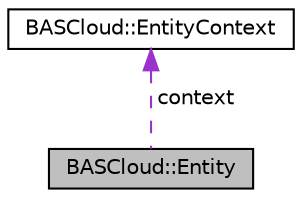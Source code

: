 digraph "BASCloud::Entity"
{
 // LATEX_PDF_SIZE
  edge [fontname="Helvetica",fontsize="10",labelfontname="Helvetica",labelfontsize="10"];
  node [fontname="Helvetica",fontsize="10",shape=record];
  Node1 [label="BASCloud::Entity",height=0.2,width=0.4,color="black", fillcolor="grey75", style="filled", fontcolor="black",tooltip="Base class modeling a BASCloud entity."];
  Node2 -> Node1 [dir="back",color="darkorchid3",fontsize="10",style="dashed",label=" context" ,fontname="Helvetica"];
  Node2 [label="BASCloud::EntityContext",height=0.2,width=0.4,color="black", fillcolor="white", style="filled",URL="$classBASCloud_1_1EntityContext.html",tooltip="The EntityContext class provides a high-level abstraction to access the BASCloud API endpoint functio..."];
}
